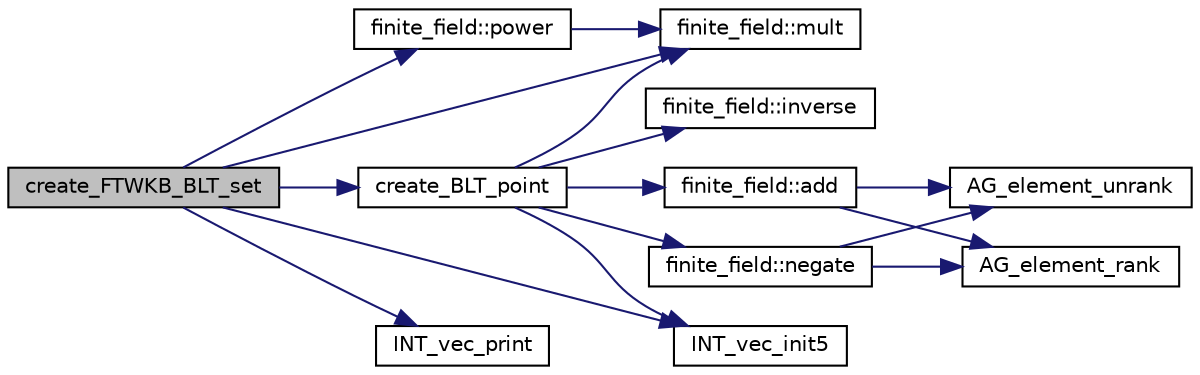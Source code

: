 digraph "create_FTWKB_BLT_set"
{
  edge [fontname="Helvetica",fontsize="10",labelfontname="Helvetica",labelfontsize="10"];
  node [fontname="Helvetica",fontsize="10",shape=record];
  rankdir="LR";
  Node2986 [label="create_FTWKB_BLT_set",height=0.2,width=0.4,color="black", fillcolor="grey75", style="filled", fontcolor="black"];
  Node2986 -> Node2987 [color="midnightblue",fontsize="10",style="solid",fontname="Helvetica"];
  Node2987 [label="finite_field::mult",height=0.2,width=0.4,color="black", fillcolor="white", style="filled",URL="$df/d5a/classfinite__field.html#a24fb5917aa6d4d656fd855b7f44a13b0"];
  Node2986 -> Node2988 [color="midnightblue",fontsize="10",style="solid",fontname="Helvetica"];
  Node2988 [label="finite_field::power",height=0.2,width=0.4,color="black", fillcolor="white", style="filled",URL="$df/d5a/classfinite__field.html#a0437871b8f775f0b2d589188d9ad7e61"];
  Node2988 -> Node2987 [color="midnightblue",fontsize="10",style="solid",fontname="Helvetica"];
  Node2986 -> Node2989 [color="midnightblue",fontsize="10",style="solid",fontname="Helvetica"];
  Node2989 [label="create_BLT_point",height=0.2,width=0.4,color="black", fillcolor="white", style="filled",URL="$d7/d94/data_8_c.html#ac547a6cfda0a07b0ba4841689c95397f"];
  Node2989 -> Node2990 [color="midnightblue",fontsize="10",style="solid",fontname="Helvetica"];
  Node2990 [label="finite_field::inverse",height=0.2,width=0.4,color="black", fillcolor="white", style="filled",URL="$df/d5a/classfinite__field.html#a69f2a12c01e70b7ce2d115c5221c9cdd"];
  Node2989 -> Node2991 [color="midnightblue",fontsize="10",style="solid",fontname="Helvetica"];
  Node2991 [label="finite_field::negate",height=0.2,width=0.4,color="black", fillcolor="white", style="filled",URL="$df/d5a/classfinite__field.html#aa9d798298f25d4a9262b5bc5f1733e31"];
  Node2991 -> Node2992 [color="midnightblue",fontsize="10",style="solid",fontname="Helvetica"];
  Node2992 [label="AG_element_unrank",height=0.2,width=0.4,color="black", fillcolor="white", style="filled",URL="$d4/d67/geometry_8h.html#a4a33b86c87b2879b97cfa1327abe2885"];
  Node2991 -> Node2993 [color="midnightblue",fontsize="10",style="solid",fontname="Helvetica"];
  Node2993 [label="AG_element_rank",height=0.2,width=0.4,color="black", fillcolor="white", style="filled",URL="$d4/d67/geometry_8h.html#ab2ac908d07dd8038fd996e26bdc75c17"];
  Node2989 -> Node2987 [color="midnightblue",fontsize="10",style="solid",fontname="Helvetica"];
  Node2989 -> Node2994 [color="midnightblue",fontsize="10",style="solid",fontname="Helvetica"];
  Node2994 [label="finite_field::add",height=0.2,width=0.4,color="black", fillcolor="white", style="filled",URL="$df/d5a/classfinite__field.html#a8f12328a27500f3c7be0c849ebbc9d14"];
  Node2994 -> Node2992 [color="midnightblue",fontsize="10",style="solid",fontname="Helvetica"];
  Node2994 -> Node2993 [color="midnightblue",fontsize="10",style="solid",fontname="Helvetica"];
  Node2989 -> Node2995 [color="midnightblue",fontsize="10",style="solid",fontname="Helvetica"];
  Node2995 [label="INT_vec_init5",height=0.2,width=0.4,color="black", fillcolor="white", style="filled",URL="$d5/db4/io__and__os_8h.html#aa44942d0ade0e10dafd2ff1a86e672b8"];
  Node2986 -> Node2996 [color="midnightblue",fontsize="10",style="solid",fontname="Helvetica"];
  Node2996 [label="INT_vec_print",height=0.2,width=0.4,color="black", fillcolor="white", style="filled",URL="$df/dbf/sajeeb_8_c.html#a79a5901af0b47dd0d694109543c027fe"];
  Node2986 -> Node2995 [color="midnightblue",fontsize="10",style="solid",fontname="Helvetica"];
}
